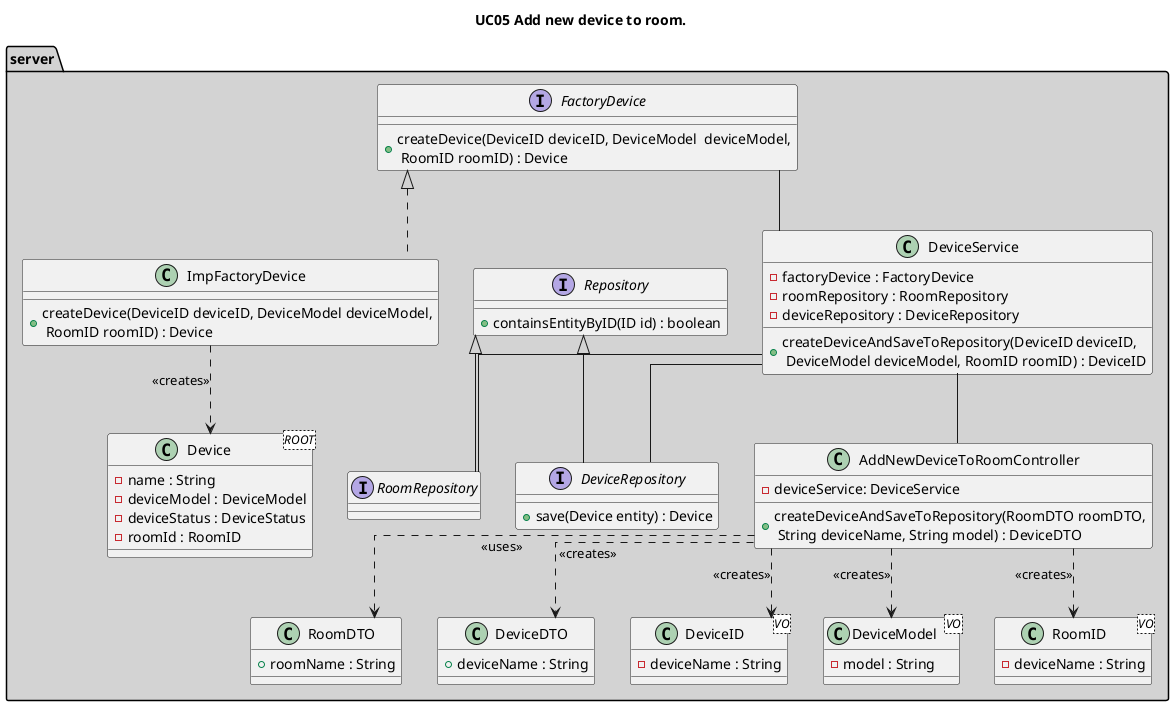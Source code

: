 @startuml
title UC05 Add new device to room.
skinparam linetype ortho

package server #LightGray {
class AddNewDeviceToRoomController {
    - deviceService: DeviceService
    + createDeviceAndSaveToRepository(RoomDTO roomDTO,\n String deviceName, String model) : DeviceDTO
}
class RoomDTO{
+roomName : String
}
class DeviceDTO{
+deviceName : String
}
class DeviceID <VO>{
    - deviceName : String
}
class DeviceModel <VO>{
    - model : String
}
class RoomID<VO>{
    - deviceName : String
}
class DeviceService{
-factoryDevice : FactoryDevice
-roomRepository : RoomRepository
-deviceRepository : DeviceRepository
+createDeviceAndSaveToRepository(DeviceID deviceID,\n DeviceModel deviceModel, RoomID roomID) : DeviceID
}

interface Repository{
+containsEntityByID(ID id) : boolean
}

interface DeviceRepository extends Repository {
+save(Device entity) : Device
}

interface RoomRepository extends Repository {
}


class Device <ROOT>{
    - name : String
    - deviceModel : DeviceModel
    -deviceStatus : DeviceStatus
    - roomId : RoomID
}

interface FactoryDevice {
   +createDevice(DeviceID deviceID, DeviceModel  deviceModel,\n RoomID roomID) : Device
}

class ImpFactoryDevice implements FactoryDevice {
    +createDevice(DeviceID deviceID, DeviceModel deviceModel,\n RoomID roomID) : Device

}

DeviceService -- AddNewDeviceToRoomController
AddNewDeviceToRoomController ..> RoomDTO : <<uses>>
AddNewDeviceToRoomController ..> DeviceDTO : <<creates>>
AddNewDeviceToRoomController ..> DeviceID : <<creates>>
AddNewDeviceToRoomController ..> DeviceModel : <<creates>>
AddNewDeviceToRoomController ..> RoomID : <<creates>>
DeviceService -- DeviceRepository
DeviceService -- RoomRepository
ImpFactoryDevice ..> Device : <<creates>>
FactoryDevice -- DeviceService
}
@enduml

